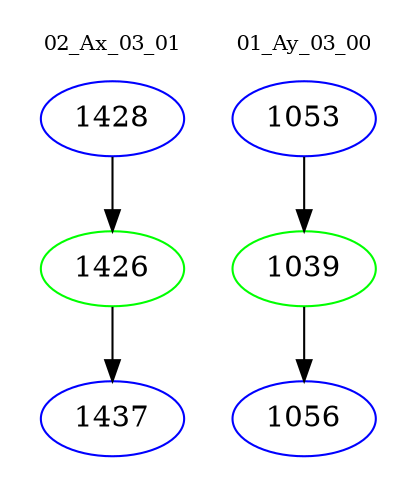 digraph{
subgraph cluster_0 {
color = white
label = "02_Ax_03_01";
fontsize=10;
T0_1428 [label="1428", color="blue"]
T0_1428 -> T0_1426 [color="black"]
T0_1426 [label="1426", color="green"]
T0_1426 -> T0_1437 [color="black"]
T0_1437 [label="1437", color="blue"]
}
subgraph cluster_1 {
color = white
label = "01_Ay_03_00";
fontsize=10;
T1_1053 [label="1053", color="blue"]
T1_1053 -> T1_1039 [color="black"]
T1_1039 [label="1039", color="green"]
T1_1039 -> T1_1056 [color="black"]
T1_1056 [label="1056", color="blue"]
}
}
